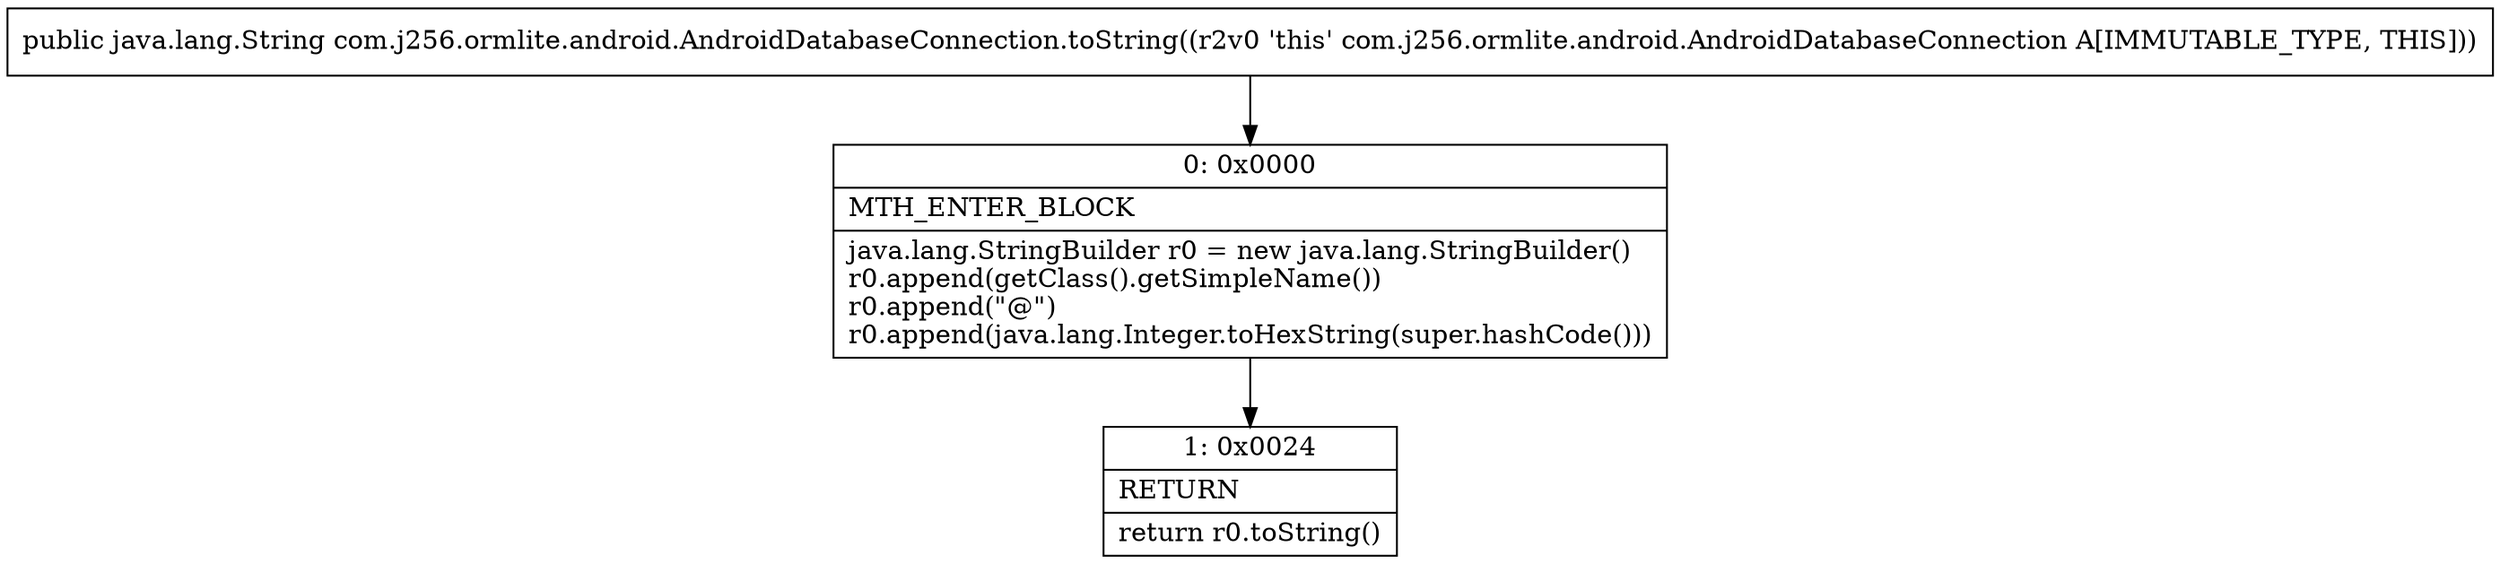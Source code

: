 digraph "CFG forcom.j256.ormlite.android.AndroidDatabaseConnection.toString()Ljava\/lang\/String;" {
Node_0 [shape=record,label="{0\:\ 0x0000|MTH_ENTER_BLOCK\l|java.lang.StringBuilder r0 = new java.lang.StringBuilder()\lr0.append(getClass().getSimpleName())\lr0.append(\"@\")\lr0.append(java.lang.Integer.toHexString(super.hashCode()))\l}"];
Node_1 [shape=record,label="{1\:\ 0x0024|RETURN\l|return r0.toString()\l}"];
MethodNode[shape=record,label="{public java.lang.String com.j256.ormlite.android.AndroidDatabaseConnection.toString((r2v0 'this' com.j256.ormlite.android.AndroidDatabaseConnection A[IMMUTABLE_TYPE, THIS])) }"];
MethodNode -> Node_0;
Node_0 -> Node_1;
}


